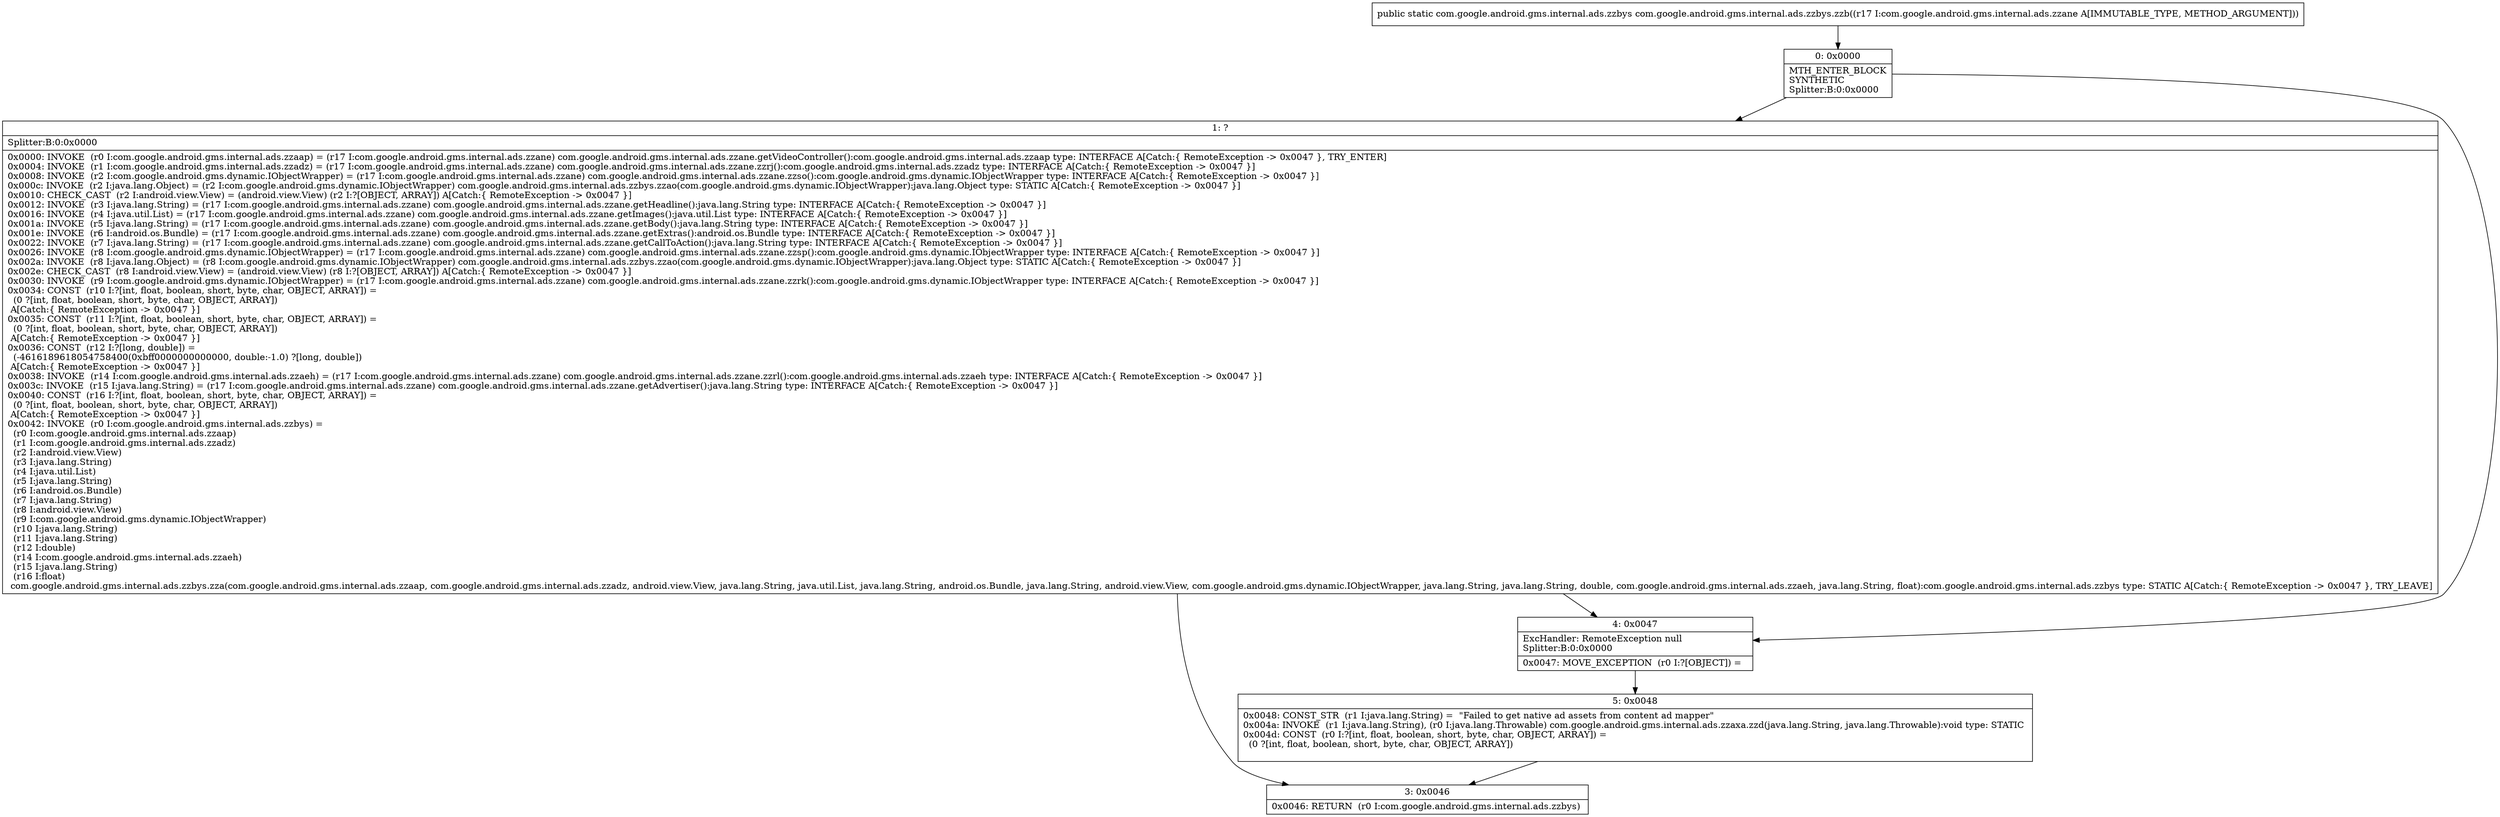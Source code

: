 digraph "CFG forcom.google.android.gms.internal.ads.zzbys.zzb(Lcom\/google\/android\/gms\/internal\/ads\/zzane;)Lcom\/google\/android\/gms\/internal\/ads\/zzbys;" {
Node_0 [shape=record,label="{0\:\ 0x0000|MTH_ENTER_BLOCK\lSYNTHETIC\lSplitter:B:0:0x0000\l}"];
Node_1 [shape=record,label="{1\:\ ?|Splitter:B:0:0x0000\l|0x0000: INVOKE  (r0 I:com.google.android.gms.internal.ads.zzaap) = (r17 I:com.google.android.gms.internal.ads.zzane) com.google.android.gms.internal.ads.zzane.getVideoController():com.google.android.gms.internal.ads.zzaap type: INTERFACE A[Catch:\{ RemoteException \-\> 0x0047 \}, TRY_ENTER]\l0x0004: INVOKE  (r1 I:com.google.android.gms.internal.ads.zzadz) = (r17 I:com.google.android.gms.internal.ads.zzane) com.google.android.gms.internal.ads.zzane.zzrj():com.google.android.gms.internal.ads.zzadz type: INTERFACE A[Catch:\{ RemoteException \-\> 0x0047 \}]\l0x0008: INVOKE  (r2 I:com.google.android.gms.dynamic.IObjectWrapper) = (r17 I:com.google.android.gms.internal.ads.zzane) com.google.android.gms.internal.ads.zzane.zzso():com.google.android.gms.dynamic.IObjectWrapper type: INTERFACE A[Catch:\{ RemoteException \-\> 0x0047 \}]\l0x000c: INVOKE  (r2 I:java.lang.Object) = (r2 I:com.google.android.gms.dynamic.IObjectWrapper) com.google.android.gms.internal.ads.zzbys.zzao(com.google.android.gms.dynamic.IObjectWrapper):java.lang.Object type: STATIC A[Catch:\{ RemoteException \-\> 0x0047 \}]\l0x0010: CHECK_CAST  (r2 I:android.view.View) = (android.view.View) (r2 I:?[OBJECT, ARRAY]) A[Catch:\{ RemoteException \-\> 0x0047 \}]\l0x0012: INVOKE  (r3 I:java.lang.String) = (r17 I:com.google.android.gms.internal.ads.zzane) com.google.android.gms.internal.ads.zzane.getHeadline():java.lang.String type: INTERFACE A[Catch:\{ RemoteException \-\> 0x0047 \}]\l0x0016: INVOKE  (r4 I:java.util.List) = (r17 I:com.google.android.gms.internal.ads.zzane) com.google.android.gms.internal.ads.zzane.getImages():java.util.List type: INTERFACE A[Catch:\{ RemoteException \-\> 0x0047 \}]\l0x001a: INVOKE  (r5 I:java.lang.String) = (r17 I:com.google.android.gms.internal.ads.zzane) com.google.android.gms.internal.ads.zzane.getBody():java.lang.String type: INTERFACE A[Catch:\{ RemoteException \-\> 0x0047 \}]\l0x001e: INVOKE  (r6 I:android.os.Bundle) = (r17 I:com.google.android.gms.internal.ads.zzane) com.google.android.gms.internal.ads.zzane.getExtras():android.os.Bundle type: INTERFACE A[Catch:\{ RemoteException \-\> 0x0047 \}]\l0x0022: INVOKE  (r7 I:java.lang.String) = (r17 I:com.google.android.gms.internal.ads.zzane) com.google.android.gms.internal.ads.zzane.getCallToAction():java.lang.String type: INTERFACE A[Catch:\{ RemoteException \-\> 0x0047 \}]\l0x0026: INVOKE  (r8 I:com.google.android.gms.dynamic.IObjectWrapper) = (r17 I:com.google.android.gms.internal.ads.zzane) com.google.android.gms.internal.ads.zzane.zzsp():com.google.android.gms.dynamic.IObjectWrapper type: INTERFACE A[Catch:\{ RemoteException \-\> 0x0047 \}]\l0x002a: INVOKE  (r8 I:java.lang.Object) = (r8 I:com.google.android.gms.dynamic.IObjectWrapper) com.google.android.gms.internal.ads.zzbys.zzao(com.google.android.gms.dynamic.IObjectWrapper):java.lang.Object type: STATIC A[Catch:\{ RemoteException \-\> 0x0047 \}]\l0x002e: CHECK_CAST  (r8 I:android.view.View) = (android.view.View) (r8 I:?[OBJECT, ARRAY]) A[Catch:\{ RemoteException \-\> 0x0047 \}]\l0x0030: INVOKE  (r9 I:com.google.android.gms.dynamic.IObjectWrapper) = (r17 I:com.google.android.gms.internal.ads.zzane) com.google.android.gms.internal.ads.zzane.zzrk():com.google.android.gms.dynamic.IObjectWrapper type: INTERFACE A[Catch:\{ RemoteException \-\> 0x0047 \}]\l0x0034: CONST  (r10 I:?[int, float, boolean, short, byte, char, OBJECT, ARRAY]) = \l  (0 ?[int, float, boolean, short, byte, char, OBJECT, ARRAY])\l A[Catch:\{ RemoteException \-\> 0x0047 \}]\l0x0035: CONST  (r11 I:?[int, float, boolean, short, byte, char, OBJECT, ARRAY]) = \l  (0 ?[int, float, boolean, short, byte, char, OBJECT, ARRAY])\l A[Catch:\{ RemoteException \-\> 0x0047 \}]\l0x0036: CONST  (r12 I:?[long, double]) = \l  (\-4616189618054758400(0xbff0000000000000, double:\-1.0) ?[long, double])\l A[Catch:\{ RemoteException \-\> 0x0047 \}]\l0x0038: INVOKE  (r14 I:com.google.android.gms.internal.ads.zzaeh) = (r17 I:com.google.android.gms.internal.ads.zzane) com.google.android.gms.internal.ads.zzane.zzrl():com.google.android.gms.internal.ads.zzaeh type: INTERFACE A[Catch:\{ RemoteException \-\> 0x0047 \}]\l0x003c: INVOKE  (r15 I:java.lang.String) = (r17 I:com.google.android.gms.internal.ads.zzane) com.google.android.gms.internal.ads.zzane.getAdvertiser():java.lang.String type: INTERFACE A[Catch:\{ RemoteException \-\> 0x0047 \}]\l0x0040: CONST  (r16 I:?[int, float, boolean, short, byte, char, OBJECT, ARRAY]) = \l  (0 ?[int, float, boolean, short, byte, char, OBJECT, ARRAY])\l A[Catch:\{ RemoteException \-\> 0x0047 \}]\l0x0042: INVOKE  (r0 I:com.google.android.gms.internal.ads.zzbys) = \l  (r0 I:com.google.android.gms.internal.ads.zzaap)\l  (r1 I:com.google.android.gms.internal.ads.zzadz)\l  (r2 I:android.view.View)\l  (r3 I:java.lang.String)\l  (r4 I:java.util.List)\l  (r5 I:java.lang.String)\l  (r6 I:android.os.Bundle)\l  (r7 I:java.lang.String)\l  (r8 I:android.view.View)\l  (r9 I:com.google.android.gms.dynamic.IObjectWrapper)\l  (r10 I:java.lang.String)\l  (r11 I:java.lang.String)\l  (r12 I:double)\l  (r14 I:com.google.android.gms.internal.ads.zzaeh)\l  (r15 I:java.lang.String)\l  (r16 I:float)\l com.google.android.gms.internal.ads.zzbys.zza(com.google.android.gms.internal.ads.zzaap, com.google.android.gms.internal.ads.zzadz, android.view.View, java.lang.String, java.util.List, java.lang.String, android.os.Bundle, java.lang.String, android.view.View, com.google.android.gms.dynamic.IObjectWrapper, java.lang.String, java.lang.String, double, com.google.android.gms.internal.ads.zzaeh, java.lang.String, float):com.google.android.gms.internal.ads.zzbys type: STATIC A[Catch:\{ RemoteException \-\> 0x0047 \}, TRY_LEAVE]\l}"];
Node_3 [shape=record,label="{3\:\ 0x0046|0x0046: RETURN  (r0 I:com.google.android.gms.internal.ads.zzbys) \l}"];
Node_4 [shape=record,label="{4\:\ 0x0047|ExcHandler: RemoteException null\lSplitter:B:0:0x0000\l|0x0047: MOVE_EXCEPTION  (r0 I:?[OBJECT]) =  \l}"];
Node_5 [shape=record,label="{5\:\ 0x0048|0x0048: CONST_STR  (r1 I:java.lang.String) =  \"Failed to get native ad assets from content ad mapper\" \l0x004a: INVOKE  (r1 I:java.lang.String), (r0 I:java.lang.Throwable) com.google.android.gms.internal.ads.zzaxa.zzd(java.lang.String, java.lang.Throwable):void type: STATIC \l0x004d: CONST  (r0 I:?[int, float, boolean, short, byte, char, OBJECT, ARRAY]) = \l  (0 ?[int, float, boolean, short, byte, char, OBJECT, ARRAY])\l \l}"];
MethodNode[shape=record,label="{public static com.google.android.gms.internal.ads.zzbys com.google.android.gms.internal.ads.zzbys.zzb((r17 I:com.google.android.gms.internal.ads.zzane A[IMMUTABLE_TYPE, METHOD_ARGUMENT])) }"];
MethodNode -> Node_0;
Node_0 -> Node_1;
Node_0 -> Node_4;
Node_1 -> Node_4;
Node_1 -> Node_3;
Node_4 -> Node_5;
Node_5 -> Node_3;
}

